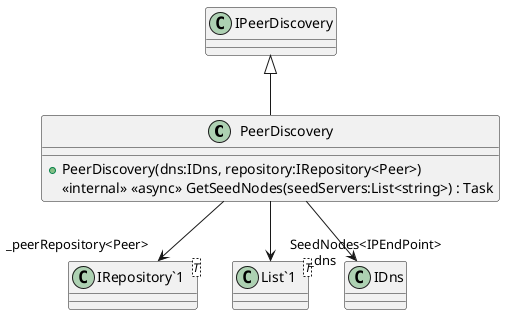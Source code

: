 @startuml
class PeerDiscovery {
    + PeerDiscovery(dns:IDns, repository:IRepository<Peer>)
    <<internal>> <<async>> GetSeedNodes(seedServers:List<string>) : Task
}
class "IRepository`1"<T> {
}
class "List`1"<T> {
}
IPeerDiscovery <|-- PeerDiscovery
PeerDiscovery --> "_dns" IDns
PeerDiscovery --> "_peerRepository<Peer>" "IRepository`1"
PeerDiscovery --> "SeedNodes<IPEndPoint>" "List`1"
@enduml
